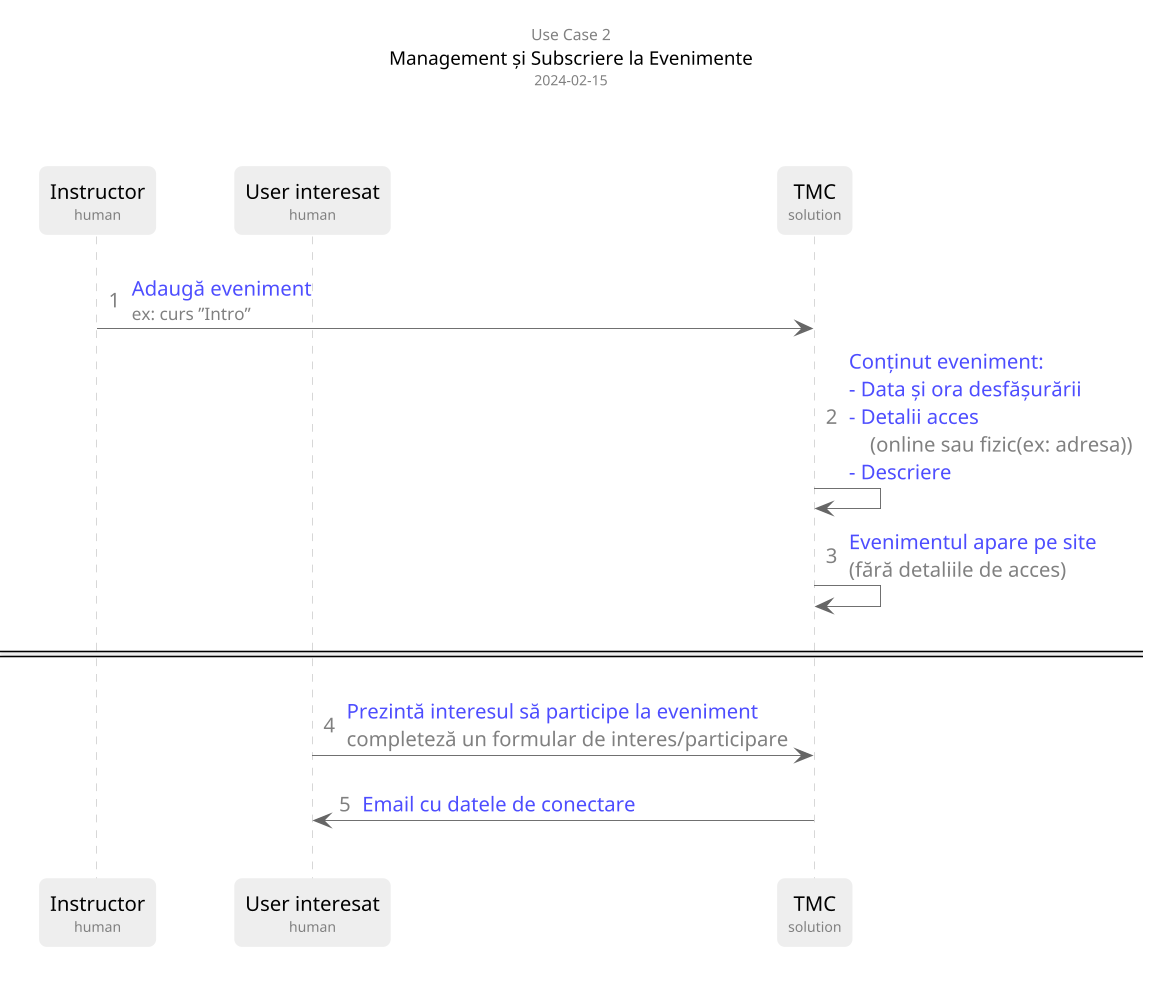@startuml ""
skinparam dpi 150
skinparam ArrowFontColor #4d4dff
skinparam ArrowThickness 0.6
skinparam Shadowing false
skinparam RoundCorner 10
skinparam BoxPadding 10
skinparam TitleFontStyle regular
skinparam DefaultFontName Arial
skinparam DefaultFontSize 13
skinparam NoteBackgroundColor #F1F1F1
skinparam NoteBorderThickness 0
skinparam NoteFontColor #2a2a2a
skinparam NoteFontSize 10
skinparam PartitionBorderThickness 1
skinparam PartitionBorderColor #cccccc
skinparam SequenceBoxBorderColor #ccc
skinparam SequenceGroupBorderThickness 1
skinparam SequenceGroupBorderColor #aaa
skinparam SequenceGroupHeaderFontStyle normal
skinparam SequenceGroupHeaderFontSize 11
skinparam sequenceLifeLineBorderColor #ccc
skinparam sequenceParticipantBackgroundColor #eee
skinparam sequenceParticipantBorderColor #eee
skinparam sequenceParticipantBorderThickness 4
skinparam sequenceParticipantPadding 20
skinparam sequence {
  ArrowColor #666666
}
autonumber "<font color=gray>## "

title
<font color="gray" size=10>Use Case 2
<font size=12>Management și Subscriere la Evenimente
<font size=9 color="gray">2024-02-15</font>


end title


participant "Instructor\n<font size=9 color=gray>human" as i
participant "User interesat\n<font size=9 color=gray>human" as ui
participant "TMC\n<font size=9 color=gray>solution" as tmc

||10|

i -> tmc: Adaugă eveniment\n<font size=11 color=gray>ex: curs ”Intro”

tmc -> tmc:Conținut eveniment:\n- Data și ora desfășurării\n- Detalii acces\n    <font color=gray>(online sau fizic(ex: adresa))\n- Descriere

tmc -> tmc:Evenimentul apare pe site\n<font color=gray>(fără detaliile de acces)</font>

||8|

====

||10|
ui -> tmc: Prezintă interesul să participe la eveniment\n<font color=gray>completeză un formular de interes/participare

||10|
tmc -> ui: Email cu datele de conectare

||20|

footer

end footer

@enduml